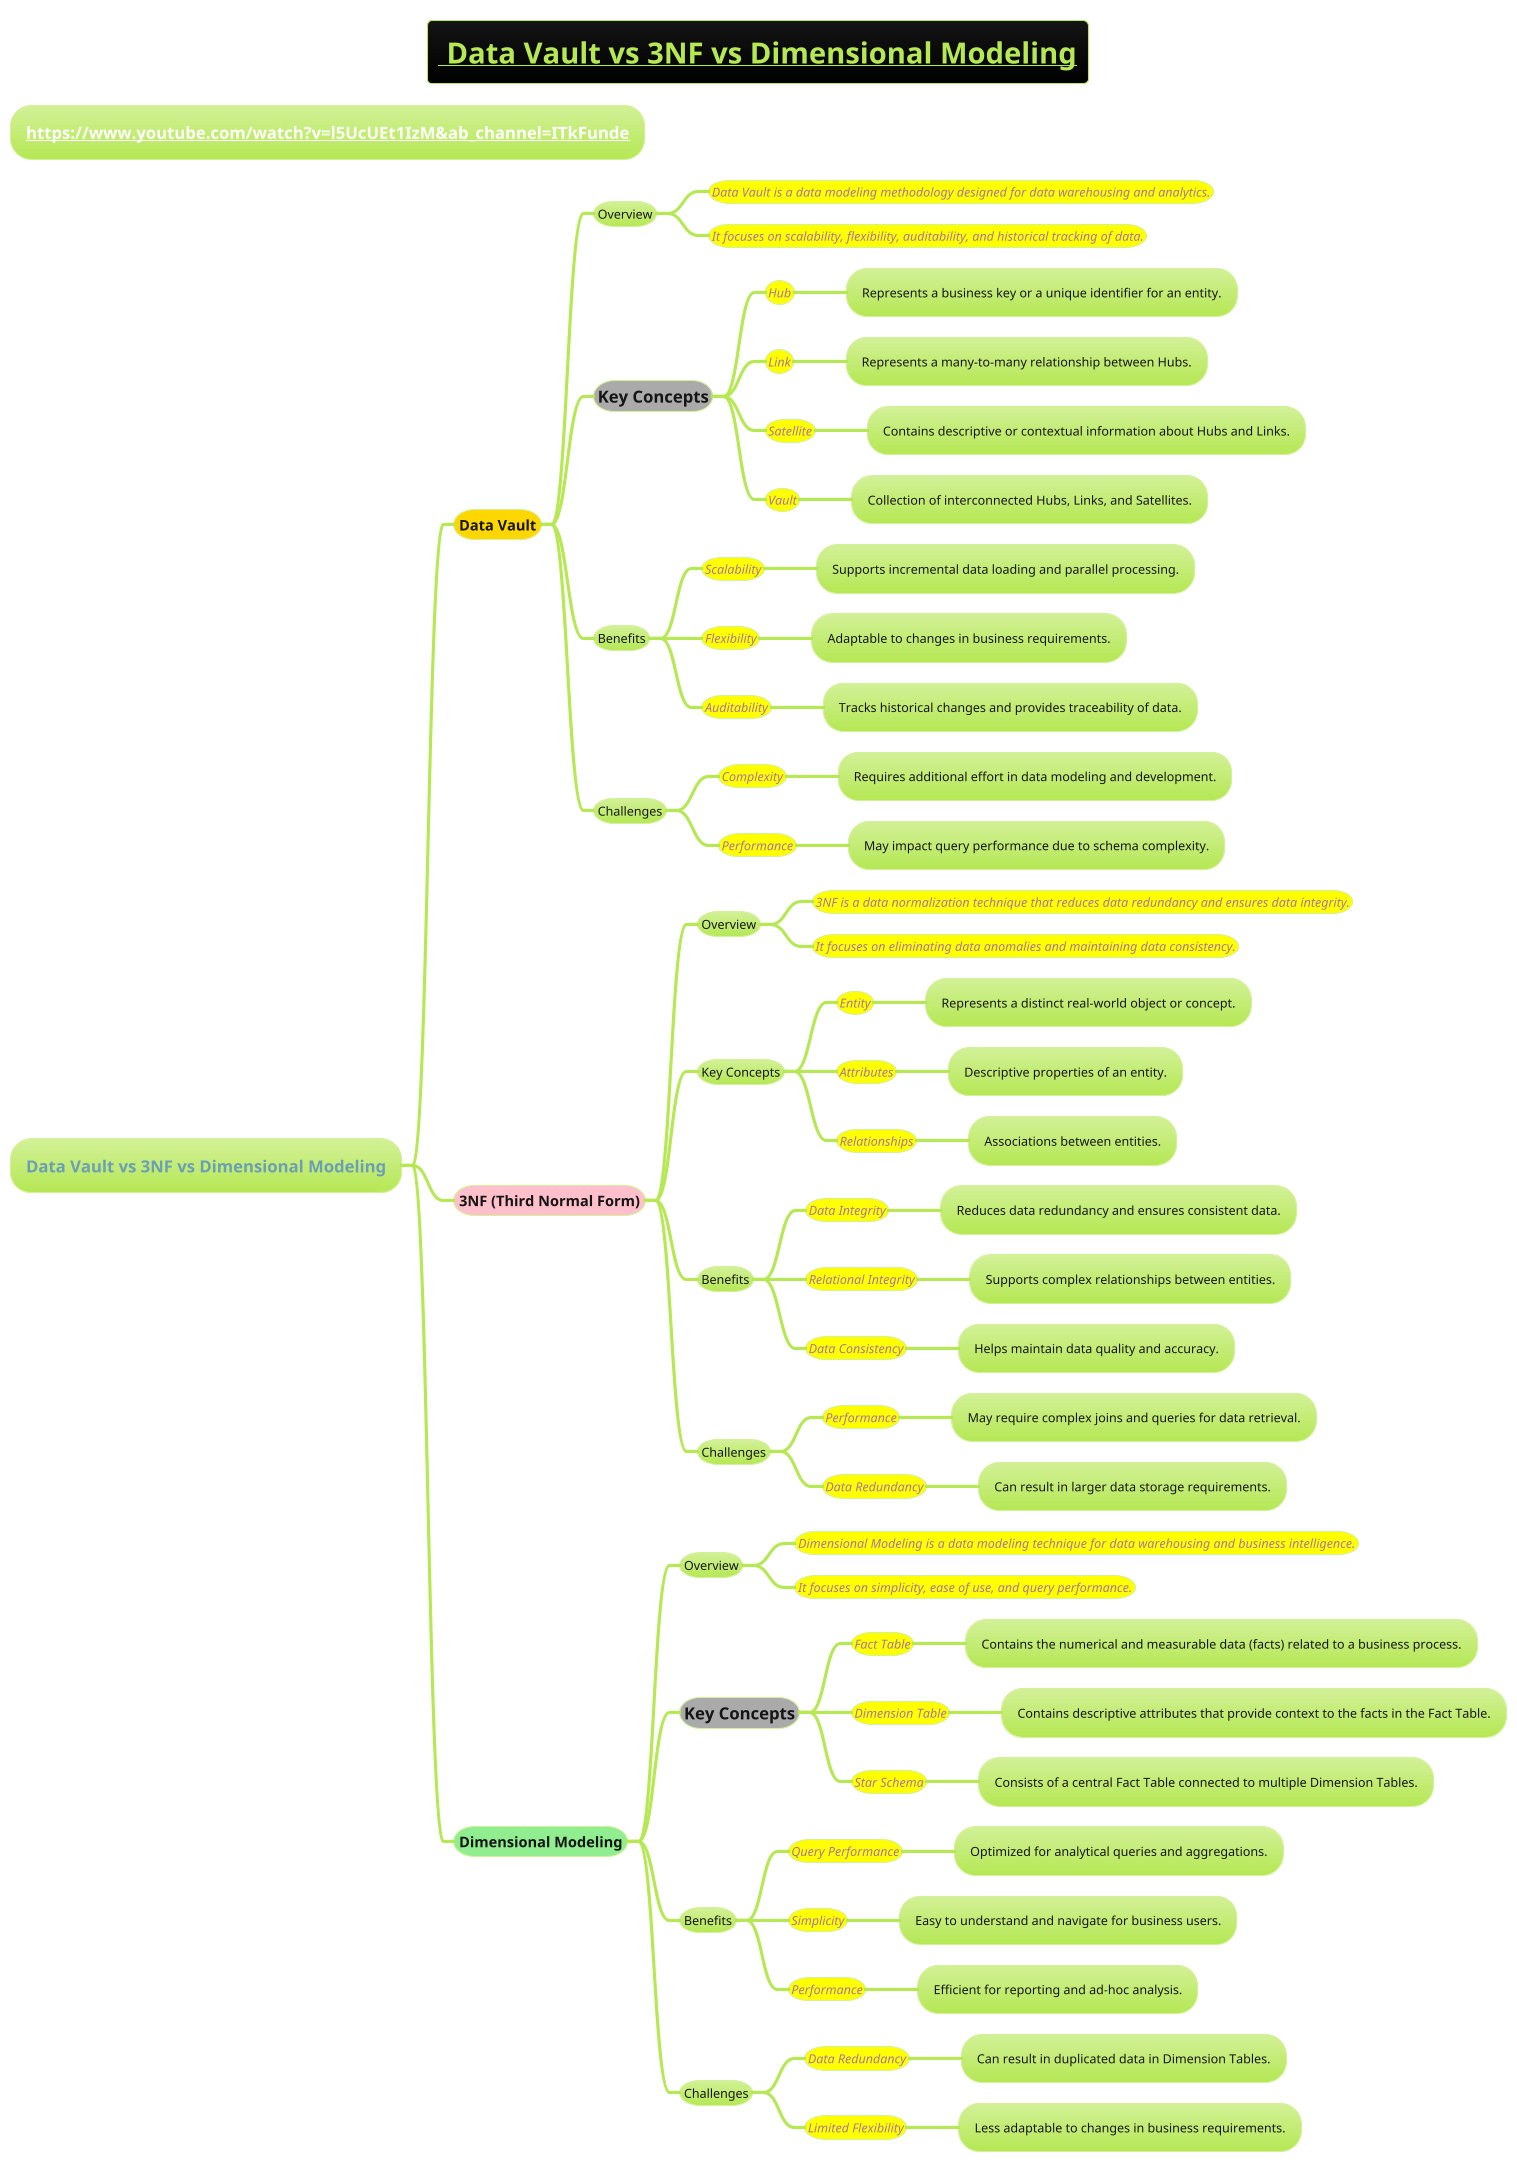 @startmindmap
title =__ Data Vault vs 3NF vs Dimensional Modeling__
!theme hacker

* **[[https://www.youtube.com/watch?v=l5UcUEt1IzM&ab_channel=ITkFunde]]**

* Data Vault vs 3NF vs Dimensional Modeling
**[#gold] Data Vault
*** Overview
****[#yellow] ====<size:12>Data Vault is a data modeling methodology designed for data warehousing and analytics.
****[#yellow] ====<size:12>It focuses on scalability, flexibility, auditability, and historical tracking of data.
***[#a] =Key Concepts
****[#yellow] ====<size:12>Hub
***** Represents a business key or a unique identifier for an entity.
****[#yellow] ====<size:12>Link
***** Represents a many-to-many relationship between Hubs.
****[#yellow] ====<size:12>Satellite
***** Contains descriptive or contextual information about Hubs and Links.
****[#yellow] ====<size:12>Vault
***** Collection of interconnected Hubs, Links, and Satellites.
*** Benefits
****[#yellow] ====<size:12>Scalability
***** Supports incremental data loading and parallel processing.
****[#yellow] ====<size:12>Flexibility
***** Adaptable to changes in business requirements.
****[#yellow] ====<size:12>Auditability
***** Tracks historical changes and provides traceability of data.
*** Challenges
****[#yellow] ====<size:12>Complexity
***** Requires additional effort in data modeling and development.
****[#yellow] ====<size:12>Performance
***** May impact query performance due to schema complexity.
**[#pink] 3NF (Third Normal Form)
*** Overview
****[#yellow] ====<size:12>3NF is a data normalization technique that reduces data redundancy and ensures data integrity.
****[#yellow] ====<size:12>It focuses on eliminating data anomalies and maintaining data consistency.
*** Key Concepts
****[#yellow] ====<size:12>Entity
***** Represents a distinct real-world object or concept.
****[#yellow] ====<size:12>Attributes
***** Descriptive properties of an entity.
****[#yellow] ====<size:12>Relationships
***** Associations between entities.
*** Benefits
****[#yellow] ====<size:12>Data Integrity
***** Reduces data redundancy and ensures consistent data.
****[#yellow] ====<size:12>Relational Integrity
***** Supports complex relationships between entities.
****[#yellow] ====<size:12>Data Consistency
***** Helps maintain data quality and accuracy.
*** Challenges
****[#yellow] ====<size:12>Performance
***** May require complex joins and queries for data retrieval.
****[#yellow] ====<size:12>Data Redundancy
***** Can result in larger data storage requirements.
**[#lightgreen] Dimensional Modeling
*** Overview
****[#yellow] ====<size:12>Dimensional Modeling is a data modeling technique for data warehousing and business intelligence.
****[#yellow] ====<size:12>It focuses on simplicity, ease of use, and query performance.
***[#a] =Key Concepts
****[#yellow] ====<size:12>Fact Table
***** Contains the numerical and measurable data (facts) related to a business process.
****[#yellow] ====<size:12>Dimension Table
***** Contains descriptive attributes that provide context to the facts in the Fact Table.
****[#yellow] ====<size:12>Star Schema
***** Consists of a central Fact Table connected to multiple Dimension Tables.
*** Benefits
****[#yellow] ====<size:12>Query Performance
***** Optimized for analytical queries and aggregations.
****[#yellow] ====<size:12>Simplicity
***** Easy to understand and navigate for business users.
****[#yellow] ====<size:12>Performance
***** Efficient for reporting and ad-hoc analysis.
*** Challenges
****[#yellow] ====<size:12>Data Redundancy
***** Can result in duplicated data in Dimension Tables.
****[#yellow] ====<size:12>Limited Flexibility
***** Less adaptable to changes in business requirements.
@endmindmap
